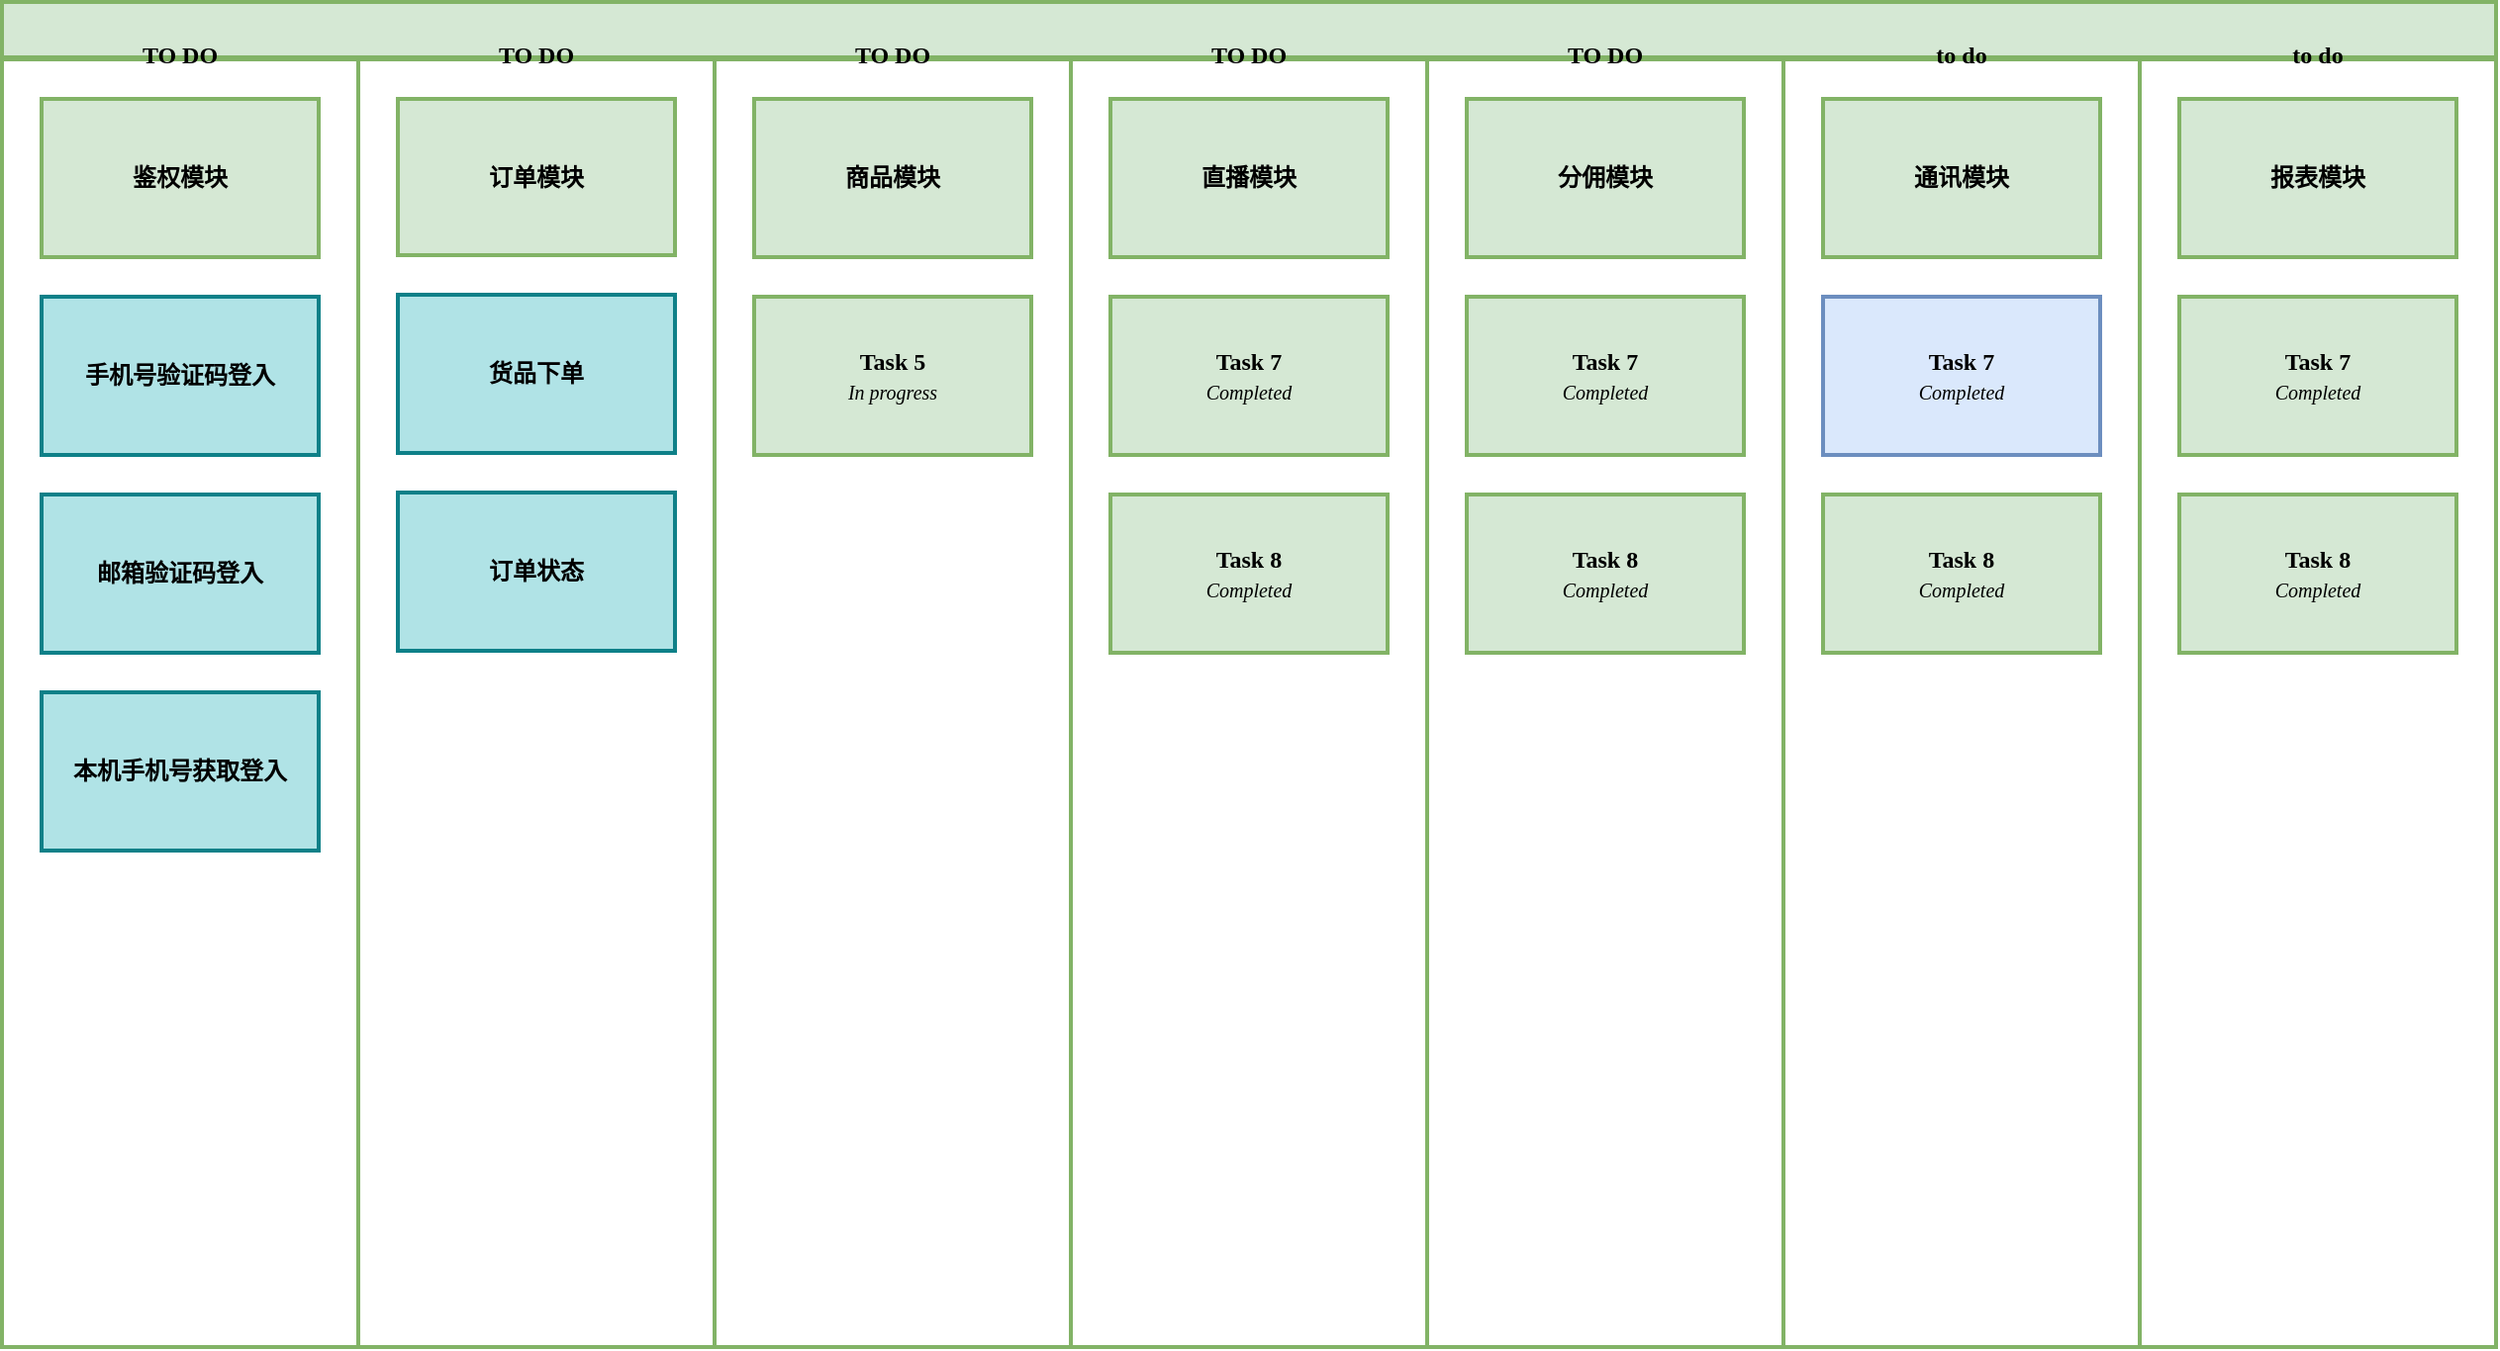 <mxfile version="18.1.3" type="github">
  <diagram id="wFE0QG_FPsp0jaGvCLVb" name="Page-1">
    <mxGraphModel dx="867" dy="1617" grid="1" gridSize="10" guides="1" tooltips="1" connect="1" arrows="1" fold="1" page="1" pageScale="1" pageWidth="850" pageHeight="1100" math="0" shadow="0">
      <root>
        <mxCell id="0" />
        <mxCell id="1" parent="0" />
        <mxCell id="_5mSTuPxr-ZiKRkBDSY7-1" value="" style="swimlane;fontStyle=1;childLayout=stackLayout;horizontal=1;startSize=28;horizontalStack=1;resizeParent=1;resizeParentMax=0;resizeLast=0;collapsible=0;marginBottom=0;swimlaneFillColor=none;fontFamily=Permanent Marker;fontSize=12;points=[];verticalAlign=middle;stackBorder=0;resizable=1;strokeWidth=2;sketch=0;disableMultiStroke=1;fillColor=#d5e8d4;strokeColor=#82b366;spacingTop=0;rounded=0;arcSize=9;hachureGap=8;fillWeight=1;" parent="1" vertex="1">
          <mxGeometry x="10" width="1260" height="680" as="geometry" />
        </mxCell>
        <object label="TO DO" status="New" id="_5mSTuPxr-ZiKRkBDSY7-2">
          <mxCell style="swimlane;strokeWidth=2;fontFamily=Permanent Marker;html=0;startSize=1;verticalAlign=middle;spacingBottom=5;points=[];childLayout=stackLayout;stackBorder=20;stackSpacing=20;resizeLast=0;resizeParent=1;horizontalStack=0;collapsible=0;sketch=0;strokeColor=#82b366;fillStyle=solid;fillColor=#d5e8d4;spacingTop=0;rounded=0;arcSize=9;hachureGap=8;fillWeight=1;" parent="_5mSTuPxr-ZiKRkBDSY7-1" vertex="1">
            <mxGeometry y="28" width="180" height="652" as="geometry" />
          </mxCell>
        </object>
        <object label="鉴权模块" placeholders="1" id="_5mSTuPxr-ZiKRkBDSY7-3">
          <mxCell style="whiteSpace=wrap;html=1;strokeWidth=2;fontStyle=1;spacingTop=0;rounded=0;arcSize=9;points=[];sketch=0;fontFamily=Permanent Marker;hachureGap=8;fillWeight=1;fillColor=#d5e8d4;strokeColor=#82b366;" parent="_5mSTuPxr-ZiKRkBDSY7-2" vertex="1">
            <mxGeometry x="20" y="21" width="140" height="80" as="geometry" />
          </mxCell>
        </object>
        <object label="手机号验证码登入" placeholders="1" id="_5mSTuPxr-ZiKRkBDSY7-4">
          <mxCell style="whiteSpace=wrap;html=1;strokeWidth=2;fontStyle=1;spacingTop=0;rounded=0;arcSize=9;points=[];sketch=0;fontFamily=Permanent Marker;hachureGap=8;fillWeight=1;fillColor=#b0e3e6;strokeColor=#0e8088;" parent="_5mSTuPxr-ZiKRkBDSY7-2" vertex="1">
            <mxGeometry x="20" y="121" width="140" height="80" as="geometry" />
          </mxCell>
        </object>
        <object label="邮箱验证码登入" placeholders="1" id="_5mSTuPxr-ZiKRkBDSY7-5">
          <mxCell style="whiteSpace=wrap;html=1;strokeWidth=2;fillColor=#b0e3e6;fontStyle=1;spacingTop=0;rounded=0;arcSize=9;points=[];sketch=0;fontFamily=Permanent Marker;hachureGap=8;fillWeight=1;strokeColor=#0e8088;" parent="_5mSTuPxr-ZiKRkBDSY7-2" vertex="1">
            <mxGeometry x="20" y="221" width="140" height="80" as="geometry" />
          </mxCell>
        </object>
        <object label="本机手机号获取登入" placeholders="1" id="Qd9C7BI9R3bH5Mv_j0PO-27">
          <mxCell style="whiteSpace=wrap;html=1;strokeWidth=2;fillColor=#b0e3e6;fontStyle=1;spacingTop=0;rounded=0;arcSize=9;points=[];sketch=0;fontFamily=Permanent Marker;hachureGap=8;fillWeight=1;strokeColor=#0e8088;" vertex="1" parent="_5mSTuPxr-ZiKRkBDSY7-2">
            <mxGeometry x="20" y="321" width="140" height="80" as="geometry" />
          </mxCell>
        </object>
        <object label="TO DO" status="New" id="Qd9C7BI9R3bH5Mv_j0PO-1">
          <mxCell style="swimlane;strokeWidth=2;fontFamily=Permanent Marker;html=0;startSize=1;verticalAlign=middle;spacingBottom=5;points=[];childLayout=stackLayout;stackBorder=20;stackSpacing=20;resizeLast=0;resizeParent=1;horizontalStack=0;collapsible=0;sketch=0;strokeColor=#82b366;fillStyle=solid;fillColor=#d5e8d4;spacingTop=0;rounded=0;arcSize=9;hachureGap=8;fillWeight=1;" vertex="1" parent="_5mSTuPxr-ZiKRkBDSY7-1">
            <mxGeometry x="180" y="28" width="180" height="652" as="geometry" />
          </mxCell>
        </object>
        <object label="订单模块" placeholders="1" id="Qd9C7BI9R3bH5Mv_j0PO-2">
          <mxCell style="whiteSpace=wrap;html=1;strokeWidth=2;fillColor=#d5e8d4;fontStyle=1;spacingTop=0;rounded=0;arcSize=9;points=[];sketch=0;fontFamily=Permanent Marker;hachureGap=8;fillWeight=1;strokeColor=#82b366;" vertex="1" parent="Qd9C7BI9R3bH5Mv_j0PO-1">
            <mxGeometry x="20" y="21" width="140" height="79" as="geometry" />
          </mxCell>
        </object>
        <object label="货品下单" placeholders="1" id="Qd9C7BI9R3bH5Mv_j0PO-3">
          <mxCell style="whiteSpace=wrap;html=1;strokeWidth=2;fillColor=#b0e3e6;fontStyle=1;spacingTop=0;rounded=0;arcSize=9;points=[];sketch=0;fontFamily=Permanent Marker;hachureGap=8;fillWeight=1;strokeColor=#0e8088;" vertex="1" parent="Qd9C7BI9R3bH5Mv_j0PO-1">
            <mxGeometry x="20" y="120" width="140" height="80" as="geometry" />
          </mxCell>
        </object>
        <object label="订单状态" placeholders="1" id="Qd9C7BI9R3bH5Mv_j0PO-4">
          <mxCell style="whiteSpace=wrap;html=1;strokeWidth=2;fillColor=#b0e3e6;fontStyle=1;spacingTop=0;rounded=0;arcSize=9;points=[];sketch=0;fontFamily=Permanent Marker;hachureGap=8;fillWeight=1;strokeColor=#0e8088;" vertex="1" parent="Qd9C7BI9R3bH5Mv_j0PO-1">
            <mxGeometry x="20" y="220" width="140" height="80" as="geometry" />
          </mxCell>
        </object>
        <object label="TO DO" status="In progress" id="_5mSTuPxr-ZiKRkBDSY7-6">
          <mxCell style="swimlane;strokeWidth=2;fontFamily=Permanent Marker;html=0;startSize=1;verticalAlign=middle;spacingBottom=5;points=[];childLayout=stackLayout;stackBorder=20;stackSpacing=20;resizeLast=0;resizeParent=1;horizontalStack=0;collapsible=0;sketch=0;strokeColor=#82b366;fillStyle=solid;fillColor=#d5e8d4;spacingTop=0;rounded=0;arcSize=9;hachureGap=8;fillWeight=1;" parent="_5mSTuPxr-ZiKRkBDSY7-1" vertex="1">
            <mxGeometry x="360" y="28" width="180" height="652" as="geometry" />
          </mxCell>
        </object>
        <object label="商品模块" placeholders="1" id="_5mSTuPxr-ZiKRkBDSY7-7">
          <mxCell style="whiteSpace=wrap;html=1;strokeWidth=2;fillColor=#d5e8d4;fontStyle=1;spacingTop=0;rounded=0;arcSize=9;points=[];sketch=0;fontFamily=Permanent Marker;hachureGap=8;fillWeight=1;strokeColor=#82b366;" parent="_5mSTuPxr-ZiKRkBDSY7-6" vertex="1">
            <mxGeometry x="20" y="21" width="140" height="80" as="geometry" />
          </mxCell>
        </object>
        <object label="Task 5&lt;br&gt;&lt;span style=&quot;font-weight: normal&quot;&gt;&lt;i&gt;&lt;font style=&quot;font-size: 10px&quot;&gt;%status%&lt;/font&gt;&lt;/i&gt;&lt;/span&gt;" placeholders="1" id="_5mSTuPxr-ZiKRkBDSY7-8">
          <mxCell style="whiteSpace=wrap;html=1;strokeWidth=2;fillColor=#d5e8d4;fontStyle=1;spacingTop=0;rounded=0;arcSize=9;points=[];sketch=0;fontFamily=Permanent Marker;hachureGap=8;fillWeight=1;strokeColor=#82b366;" parent="_5mSTuPxr-ZiKRkBDSY7-6" vertex="1">
            <mxGeometry x="20" y="121" width="140" height="80" as="geometry" />
          </mxCell>
        </object>
        <object label="TO DO" status="Completed" id="_5mSTuPxr-ZiKRkBDSY7-9">
          <mxCell style="swimlane;strokeWidth=2;fontFamily=Permanent Marker;html=0;startSize=1;verticalAlign=middle;spacingBottom=5;points=[];childLayout=stackLayout;stackBorder=20;stackSpacing=20;resizeLast=0;resizeParent=1;horizontalStack=0;collapsible=0;sketch=0;strokeColor=#82b366;fillStyle=solid;fillColor=#d5e8d4;spacingTop=0;rounded=0;arcSize=9;hachureGap=8;fillWeight=1;" parent="_5mSTuPxr-ZiKRkBDSY7-1" vertex="1">
            <mxGeometry x="540" y="28" width="180" height="652" as="geometry" />
          </mxCell>
        </object>
        <object label="直播模块" placeholders="1" id="_5mSTuPxr-ZiKRkBDSY7-10">
          <mxCell style="whiteSpace=wrap;html=1;strokeWidth=2;fillColor=#d5e8d4;fontStyle=1;spacingTop=0;rounded=0;arcSize=9;points=[];sketch=0;fontFamily=Permanent Marker;hachureGap=8;fillWeight=1;strokeColor=#82b366;" parent="_5mSTuPxr-ZiKRkBDSY7-9" vertex="1">
            <mxGeometry x="20" y="21" width="140" height="80" as="geometry" />
          </mxCell>
        </object>
        <object label="Task 7&lt;br&gt;&lt;span style=&quot;font-weight: normal&quot;&gt;&lt;i&gt;&lt;font style=&quot;font-size: 10px&quot;&gt;%status%&lt;/font&gt;&lt;/i&gt;&lt;/span&gt;" placeholders="1" id="_5mSTuPxr-ZiKRkBDSY7-11">
          <mxCell style="whiteSpace=wrap;html=1;strokeWidth=2;fillColor=#d5e8d4;fontStyle=1;spacingTop=0;rounded=0;arcSize=9;points=[];sketch=0;fontFamily=Permanent Marker;hachureGap=8;fillWeight=1;strokeColor=#82b366;" parent="_5mSTuPxr-ZiKRkBDSY7-9" vertex="1">
            <mxGeometry x="20" y="121" width="140" height="80" as="geometry" />
          </mxCell>
        </object>
        <object label="Task 8&lt;br&gt;&lt;span style=&quot;font-weight: normal&quot;&gt;&lt;i&gt;&lt;font style=&quot;font-size: 10px&quot;&gt;%status%&lt;/font&gt;&lt;/i&gt;&lt;/span&gt;" placeholders="1" id="_5mSTuPxr-ZiKRkBDSY7-12">
          <mxCell style="whiteSpace=wrap;html=1;strokeWidth=2;fillColor=#d5e8d4;fontStyle=1;spacingTop=0;rounded=0;arcSize=9;points=[];sketch=0;fontFamily=Permanent Marker;hachureGap=8;fillWeight=1;strokeColor=#82b366;" parent="_5mSTuPxr-ZiKRkBDSY7-9" vertex="1">
            <mxGeometry x="20" y="221" width="140" height="80" as="geometry" />
          </mxCell>
        </object>
        <object label="TO DO" status="Completed" id="Qd9C7BI9R3bH5Mv_j0PO-15">
          <mxCell style="swimlane;strokeWidth=2;fontFamily=Permanent Marker;html=0;startSize=1;verticalAlign=middle;spacingBottom=5;points=[];childLayout=stackLayout;stackBorder=20;stackSpacing=20;resizeLast=0;resizeParent=1;horizontalStack=0;collapsible=0;sketch=0;strokeColor=#82b366;fillStyle=solid;fillColor=#d5e8d4;spacingTop=0;rounded=0;arcSize=9;hachureGap=8;fillWeight=1;" vertex="1" parent="_5mSTuPxr-ZiKRkBDSY7-1">
            <mxGeometry x="720" y="28" width="180" height="652" as="geometry" />
          </mxCell>
        </object>
        <object label="分佣模块" placeholders="1" id="Qd9C7BI9R3bH5Mv_j0PO-16">
          <mxCell style="whiteSpace=wrap;html=1;strokeWidth=2;fillColor=#d5e8d4;fontStyle=1;spacingTop=0;rounded=0;arcSize=9;points=[];sketch=0;fontFamily=Permanent Marker;hachureGap=8;fillWeight=1;strokeColor=#82b366;" vertex="1" parent="Qd9C7BI9R3bH5Mv_j0PO-15">
            <mxGeometry x="20" y="21" width="140" height="80" as="geometry" />
          </mxCell>
        </object>
        <object label="Task 7&lt;br&gt;&lt;span style=&quot;font-weight: normal&quot;&gt;&lt;i&gt;&lt;font style=&quot;font-size: 10px&quot;&gt;%status%&lt;/font&gt;&lt;/i&gt;&lt;/span&gt;" placeholders="1" id="Qd9C7BI9R3bH5Mv_j0PO-17">
          <mxCell style="whiteSpace=wrap;html=1;strokeWidth=2;fillColor=#d5e8d4;fontStyle=1;spacingTop=0;rounded=0;arcSize=9;points=[];sketch=0;fontFamily=Permanent Marker;hachureGap=8;fillWeight=1;strokeColor=#82b366;" vertex="1" parent="Qd9C7BI9R3bH5Mv_j0PO-15">
            <mxGeometry x="20" y="121" width="140" height="80" as="geometry" />
          </mxCell>
        </object>
        <object label="Task 8&lt;br&gt;&lt;span style=&quot;font-weight: normal&quot;&gt;&lt;i&gt;&lt;font style=&quot;font-size: 10px&quot;&gt;%status%&lt;/font&gt;&lt;/i&gt;&lt;/span&gt;" placeholders="1" id="Qd9C7BI9R3bH5Mv_j0PO-18">
          <mxCell style="whiteSpace=wrap;html=1;strokeWidth=2;fillColor=#d5e8d4;fontStyle=1;spacingTop=0;rounded=0;arcSize=9;points=[];sketch=0;fontFamily=Permanent Marker;hachureGap=8;fillWeight=1;strokeColor=#82b366;" vertex="1" parent="Qd9C7BI9R3bH5Mv_j0PO-15">
            <mxGeometry x="20" y="221" width="140" height="80" as="geometry" />
          </mxCell>
        </object>
        <object label="to do" status="Completed" id="Qd9C7BI9R3bH5Mv_j0PO-19">
          <mxCell style="swimlane;strokeWidth=2;fontFamily=Permanent Marker;html=0;startSize=1;verticalAlign=middle;spacingBottom=5;points=[];childLayout=stackLayout;stackBorder=20;stackSpacing=20;resizeLast=0;resizeParent=1;horizontalStack=0;collapsible=0;sketch=0;strokeColor=#82b366;fillStyle=solid;fillColor=#d5e8d4;spacingTop=0;rounded=0;arcSize=9;hachureGap=8;fillWeight=1;" vertex="1" parent="_5mSTuPxr-ZiKRkBDSY7-1">
            <mxGeometry x="900" y="28" width="180" height="652" as="geometry" />
          </mxCell>
        </object>
        <object label="通讯模块" placeholders="1" id="Qd9C7BI9R3bH5Mv_j0PO-20">
          <mxCell style="whiteSpace=wrap;html=1;strokeWidth=2;fillColor=#d5e8d4;fontStyle=1;spacingTop=0;rounded=0;arcSize=9;points=[];sketch=0;fontFamily=Permanent Marker;hachureGap=8;fillWeight=1;strokeColor=#82b366;" vertex="1" parent="Qd9C7BI9R3bH5Mv_j0PO-19">
            <mxGeometry x="20" y="21" width="140" height="80" as="geometry" />
          </mxCell>
        </object>
        <object label="Task 7&lt;br&gt;&lt;span style=&quot;font-weight: normal&quot;&gt;&lt;i&gt;&lt;font style=&quot;font-size: 10px&quot;&gt;%status%&lt;/font&gt;&lt;/i&gt;&lt;/span&gt;" placeholders="1" id="Qd9C7BI9R3bH5Mv_j0PO-21">
          <mxCell style="whiteSpace=wrap;html=1;strokeWidth=2;fillColor=#dae8fc;fontStyle=1;spacingTop=0;rounded=0;arcSize=9;points=[];sketch=0;fontFamily=Permanent Marker;hachureGap=8;fillWeight=1;strokeColor=#6c8ebf;" vertex="1" parent="Qd9C7BI9R3bH5Mv_j0PO-19">
            <mxGeometry x="20" y="121" width="140" height="80" as="geometry" />
          </mxCell>
        </object>
        <object label="Task 8&lt;br&gt;&lt;span style=&quot;font-weight: normal&quot;&gt;&lt;i&gt;&lt;font style=&quot;font-size: 10px&quot;&gt;%status%&lt;/font&gt;&lt;/i&gt;&lt;/span&gt;" placeholders="1" id="Qd9C7BI9R3bH5Mv_j0PO-22">
          <mxCell style="whiteSpace=wrap;html=1;strokeWidth=2;fillColor=#d5e8d4;fontStyle=1;spacingTop=0;rounded=0;arcSize=9;points=[];sketch=0;fontFamily=Permanent Marker;hachureGap=8;fillWeight=1;strokeColor=#82b366;" vertex="1" parent="Qd9C7BI9R3bH5Mv_j0PO-19">
            <mxGeometry x="20" y="221" width="140" height="80" as="geometry" />
          </mxCell>
        </object>
        <object label="to do" status="Completed" id="Qd9C7BI9R3bH5Mv_j0PO-23">
          <mxCell style="swimlane;strokeWidth=2;fontFamily=Permanent Marker;html=0;startSize=1;verticalAlign=middle;spacingBottom=5;points=[];childLayout=stackLayout;stackBorder=20;stackSpacing=20;resizeLast=0;resizeParent=1;horizontalStack=0;collapsible=0;sketch=0;strokeColor=#82b366;fillStyle=solid;fillColor=#d5e8d4;spacingTop=0;rounded=0;arcSize=9;hachureGap=8;fillWeight=1;" vertex="1" parent="_5mSTuPxr-ZiKRkBDSY7-1">
            <mxGeometry x="1080" y="28" width="180" height="652" as="geometry" />
          </mxCell>
        </object>
        <object label="报表模块" placeholders="1" id="Qd9C7BI9R3bH5Mv_j0PO-24">
          <mxCell style="whiteSpace=wrap;html=1;strokeWidth=2;fillColor=#d5e8d4;fontStyle=1;spacingTop=0;rounded=0;arcSize=9;points=[];sketch=0;fontFamily=Permanent Marker;hachureGap=8;fillWeight=1;strokeColor=#82b366;" vertex="1" parent="Qd9C7BI9R3bH5Mv_j0PO-23">
            <mxGeometry x="20" y="21" width="140" height="80" as="geometry" />
          </mxCell>
        </object>
        <object label="Task 7&lt;br&gt;&lt;span style=&quot;font-weight: normal&quot;&gt;&lt;i&gt;&lt;font style=&quot;font-size: 10px&quot;&gt;%status%&lt;/font&gt;&lt;/i&gt;&lt;/span&gt;" placeholders="1" id="Qd9C7BI9R3bH5Mv_j0PO-25">
          <mxCell style="whiteSpace=wrap;html=1;strokeWidth=2;fillColor=#d5e8d4;fontStyle=1;spacingTop=0;rounded=0;arcSize=9;points=[];sketch=0;fontFamily=Permanent Marker;hachureGap=8;fillWeight=1;strokeColor=#82b366;" vertex="1" parent="Qd9C7BI9R3bH5Mv_j0PO-23">
            <mxGeometry x="20" y="121" width="140" height="80" as="geometry" />
          </mxCell>
        </object>
        <object label="Task 8&lt;br&gt;&lt;span style=&quot;font-weight: normal&quot;&gt;&lt;i&gt;&lt;font style=&quot;font-size: 10px&quot;&gt;%status%&lt;/font&gt;&lt;/i&gt;&lt;/span&gt;" placeholders="1" id="Qd9C7BI9R3bH5Mv_j0PO-26">
          <mxCell style="whiteSpace=wrap;html=1;strokeWidth=2;fillColor=#d5e8d4;fontStyle=1;spacingTop=0;rounded=0;arcSize=9;points=[];sketch=0;fontFamily=Permanent Marker;hachureGap=8;fillWeight=1;strokeColor=#82b366;" vertex="1" parent="Qd9C7BI9R3bH5Mv_j0PO-23">
            <mxGeometry x="20" y="221" width="140" height="80" as="geometry" />
          </mxCell>
        </object>
      </root>
    </mxGraphModel>
  </diagram>
</mxfile>
